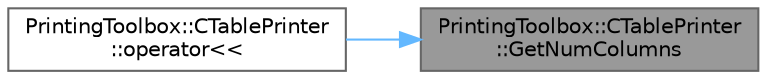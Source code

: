 digraph "PrintingToolbox::CTablePrinter::GetNumColumns"
{
 // LATEX_PDF_SIZE
  bgcolor="transparent";
  edge [fontname=Helvetica,fontsize=10,labelfontname=Helvetica,labelfontsize=10];
  node [fontname=Helvetica,fontsize=10,shape=box,height=0.2,width=0.4];
  rankdir="RL";
  Node1 [id="Node000001",label="PrintingToolbox::CTablePrinter\l::GetNumColumns",height=0.2,width=0.4,color="gray40", fillcolor="grey60", style="filled", fontcolor="black",tooltip="Get number of columns of the table."];
  Node1 -> Node2 [id="edge1_Node000001_Node000002",dir="back",color="steelblue1",style="solid",tooltip=" "];
  Node2 [id="Node000002",label="PrintingToolbox::CTablePrinter\l::operator\<\<",height=0.2,width=0.4,color="grey40", fillcolor="white", style="filled",URL="$classPrintingToolbox_1_1CTablePrinter.html#aaf911d21ff12fc3d1b03caa051c72b8e",tooltip=" "];
}
